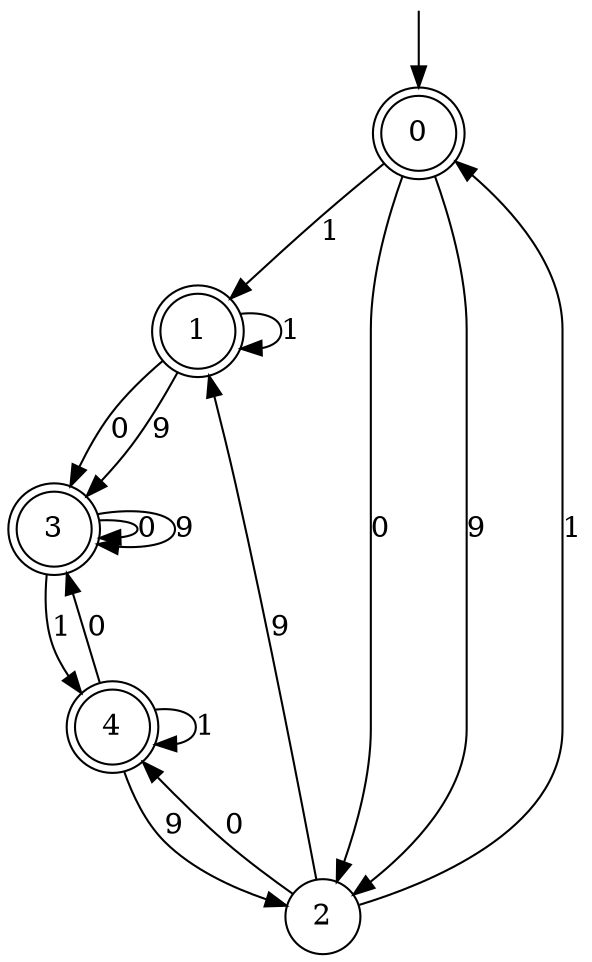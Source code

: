 digraph g {

	s0 [shape="doublecircle" label="0"];
	s1 [shape="doublecircle" label="1"];
	s2 [shape="circle" label="2"];
	s3 [shape="doublecircle" label="3"];
	s4 [shape="doublecircle" label="4"];
	s0 -> s1 [label="1"];
	s0 -> s2 [label="0"];
	s0 -> s2 [label="9"];
	s1 -> s1 [label="1"];
	s1 -> s3 [label="0"];
	s1 -> s3 [label="9"];
	s2 -> s0 [label="1"];
	s2 -> s4 [label="0"];
	s2 -> s1 [label="9"];
	s3 -> s4 [label="1"];
	s3 -> s3 [label="0"];
	s3 -> s3 [label="9"];
	s4 -> s4 [label="1"];
	s4 -> s3 [label="0"];
	s4 -> s2 [label="9"];

__start0 [label="" shape="none" width="0" height="0"];
__start0 -> s0;

}
